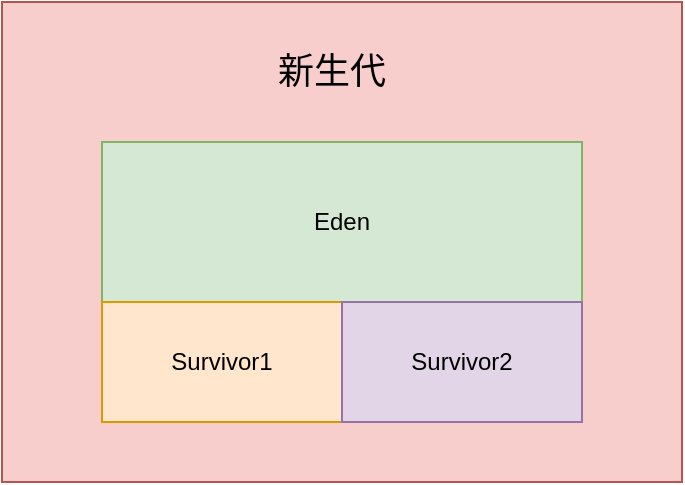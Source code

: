 <mxfile version="14.4.7" type="github">
  <diagram id="5ijHEx5X5Nq91W1rm9Qc" name="第 1 页">
    <mxGraphModel dx="1422" dy="772" grid="1" gridSize="10" guides="1" tooltips="1" connect="1" arrows="1" fold="1" page="1" pageScale="1" pageWidth="827" pageHeight="1169" math="0" shadow="0">
      <root>
        <mxCell id="0" />
        <mxCell id="1" parent="0" />
        <mxCell id="SIsQI7Nt7-XxvUVROHWF-1" value="" style="rounded=0;whiteSpace=wrap;html=1;fillColor=#f8cecc;strokeColor=#b85450;" vertex="1" parent="1">
          <mxGeometry x="210" y="150" width="340" height="240" as="geometry" />
        </mxCell>
        <mxCell id="SIsQI7Nt7-XxvUVROHWF-2" value="Eden" style="rounded=0;whiteSpace=wrap;html=1;fillColor=#d5e8d4;strokeColor=#82b366;" vertex="1" parent="1">
          <mxGeometry x="260" y="220" width="240" height="80" as="geometry" />
        </mxCell>
        <mxCell id="SIsQI7Nt7-XxvUVROHWF-3" value="Survivor1" style="rounded=0;whiteSpace=wrap;html=1;fillColor=#ffe6cc;strokeColor=#d79b00;" vertex="1" parent="1">
          <mxGeometry x="260" y="300" width="120" height="60" as="geometry" />
        </mxCell>
        <mxCell id="SIsQI7Nt7-XxvUVROHWF-4" value="Survivor2" style="rounded=0;whiteSpace=wrap;html=1;fillColor=#e1d5e7;strokeColor=#9673a6;" vertex="1" parent="1">
          <mxGeometry x="380" y="300" width="120" height="60" as="geometry" />
        </mxCell>
        <mxCell id="SIsQI7Nt7-XxvUVROHWF-5" value="新生代" style="text;html=1;strokeColor=none;fillColor=none;align=center;verticalAlign=middle;whiteSpace=wrap;rounded=0;fontStyle=0;fontSize=18;" vertex="1" parent="1">
          <mxGeometry x="340" y="170" width="70" height="30" as="geometry" />
        </mxCell>
      </root>
    </mxGraphModel>
  </diagram>
</mxfile>
